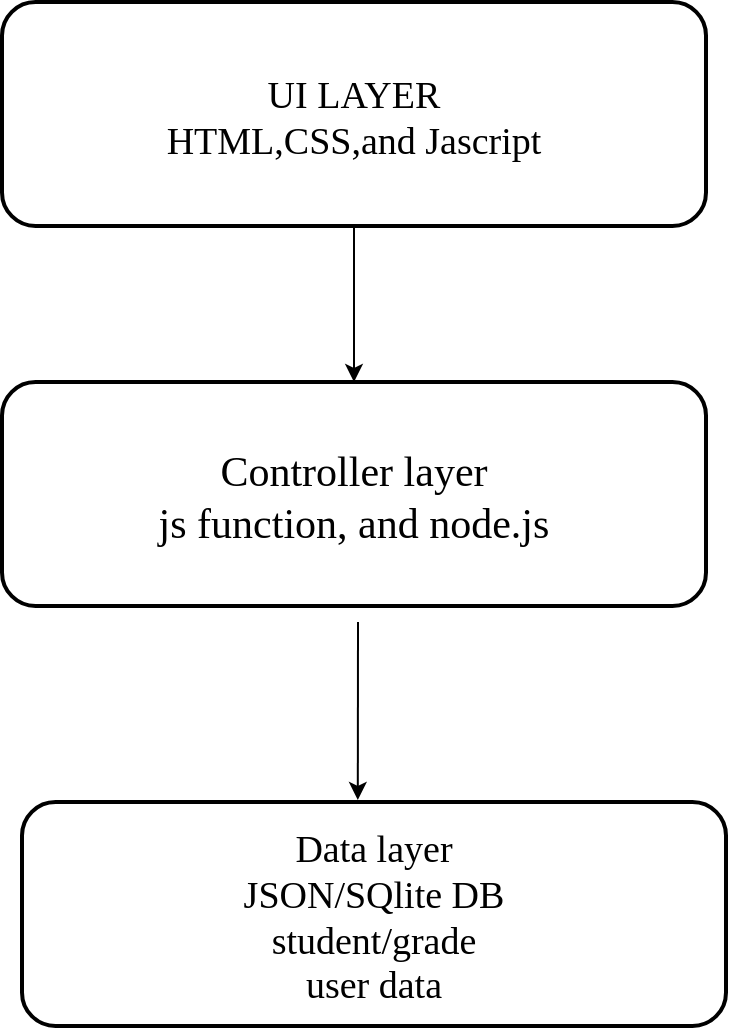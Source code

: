 <mxfile version="27.0.9">
  <diagram name="Page-1" id="rlqBd4GuxU5afIIJ2dNM">
    <mxGraphModel dx="526" dy="412" grid="1" gridSize="10" guides="1" tooltips="1" connect="1" arrows="1" fold="1" page="1" pageScale="1" pageWidth="850" pageHeight="1100" math="0" shadow="0">
      <root>
        <mxCell id="0" />
        <mxCell id="1" parent="0" />
        <mxCell id="t8QMmrZUIDqJVhNvkswf-1" value="UI LAYER&lt;div&gt;HTML,CSS,and Jascript&lt;/div&gt;" style="rounded=1;whiteSpace=wrap;html=1;fontFamily=Times New Roman;fontSize=19;spacing=6;spacingTop=3;strokeWidth=2;" parent="1" vertex="1">
          <mxGeometry x="280" y="40" width="352" height="112" as="geometry" />
        </mxCell>
        <mxCell id="t8QMmrZUIDqJVhNvkswf-2" value="Controller layer&lt;div&gt;js function, and node.js&lt;/div&gt;" style="rounded=1;whiteSpace=wrap;html=1;fontFamily=Times New Roman;fontSize=21;spacing=6;spacingTop=3;strokeWidth=2;labelBackgroundColor=none;" parent="1" vertex="1">
          <mxGeometry x="280" y="230" width="352" height="112" as="geometry" />
        </mxCell>
        <mxCell id="t8QMmrZUIDqJVhNvkswf-3" value="Data layer&lt;div&gt;JSON/SQlite DB&lt;/div&gt;&lt;div&gt;student/grade&lt;/div&gt;&lt;div&gt;user data&lt;/div&gt;" style="rounded=1;whiteSpace=wrap;html=1;fontFamily=Times New Roman;fontSize=19;spacing=6;spacingTop=3;strokeWidth=2;" parent="1" vertex="1">
          <mxGeometry x="290" y="440" width="352" height="112" as="geometry" />
        </mxCell>
        <mxCell id="t8QMmrZUIDqJVhNvkswf-4" value="" style="endArrow=classic;html=1;rounded=0;entryX=0.5;entryY=0;entryDx=0;entryDy=0;" parent="1" source="t8QMmrZUIDqJVhNvkswf-1" target="t8QMmrZUIDqJVhNvkswf-2" edge="1">
          <mxGeometry width="50" height="50" relative="1" as="geometry">
            <mxPoint x="400" y="510" as="sourcePoint" />
            <mxPoint x="450" y="460" as="targetPoint" />
          </mxGeometry>
        </mxCell>
        <mxCell id="t8QMmrZUIDqJVhNvkswf-6" value="" style="endArrow=classic;html=1;rounded=0;entryX=0.477;entryY=-0.009;entryDx=0;entryDy=0;entryPerimeter=0;" parent="1" target="t8QMmrZUIDqJVhNvkswf-3" edge="1">
          <mxGeometry width="50" height="50" relative="1" as="geometry">
            <mxPoint x="458" y="350" as="sourcePoint" />
            <mxPoint x="466" y="330" as="targetPoint" />
          </mxGeometry>
        </mxCell>
      </root>
    </mxGraphModel>
  </diagram>
</mxfile>
